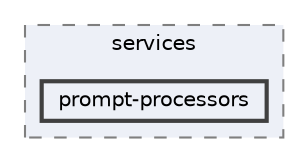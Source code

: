 digraph "packages/cli/src/services/prompt-processors"
{
 // LATEX_PDF_SIZE
  bgcolor="transparent";
  edge [fontname=Helvetica,fontsize=10,labelfontname=Helvetica,labelfontsize=10];
  node [fontname=Helvetica,fontsize=10,shape=box,height=0.2,width=0.4];
  compound=true
  subgraph clusterdir_9fc2554fae2d3bdba6f85961ae401091 {
    graph [ bgcolor="#edf0f7", pencolor="grey50", label="services", fontname=Helvetica,fontsize=10 style="filled,dashed", URL="dir_9fc2554fae2d3bdba6f85961ae401091.html",tooltip=""]
  dir_c8bae10fbcbeeee20971b7aa3c0d5a66 [label="prompt-processors", fillcolor="#edf0f7", color="grey25", style="filled,bold", URL="dir_c8bae10fbcbeeee20971b7aa3c0d5a66.html",tooltip=""];
  }
}
